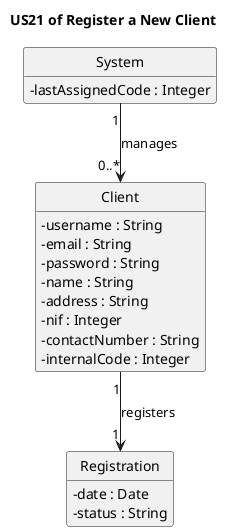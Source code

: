 @startuml
'https://plantuml.com/class-diagram
hide circle
skinparam classAttributeIconSize 0
hide methods

title US21 of Register a New Client

class Client {
    -username : String
    -email : String
    -password : String
    -name : String
    -address : String
    -nif : Integer
    -contactNumber : String
    -internalCode : Integer
}

class Registration {
    -date : Date
    -status : String
}

class System {
    +validateUniqueFields(citizenCardNumber, phoneNumber)
    +generateInternalCode() : Integer
    -lastAssignedCode : Integer
}

System "1" --> "0..*" Client : manages
Client "1" --> "1" Registration : registers

@enduml
